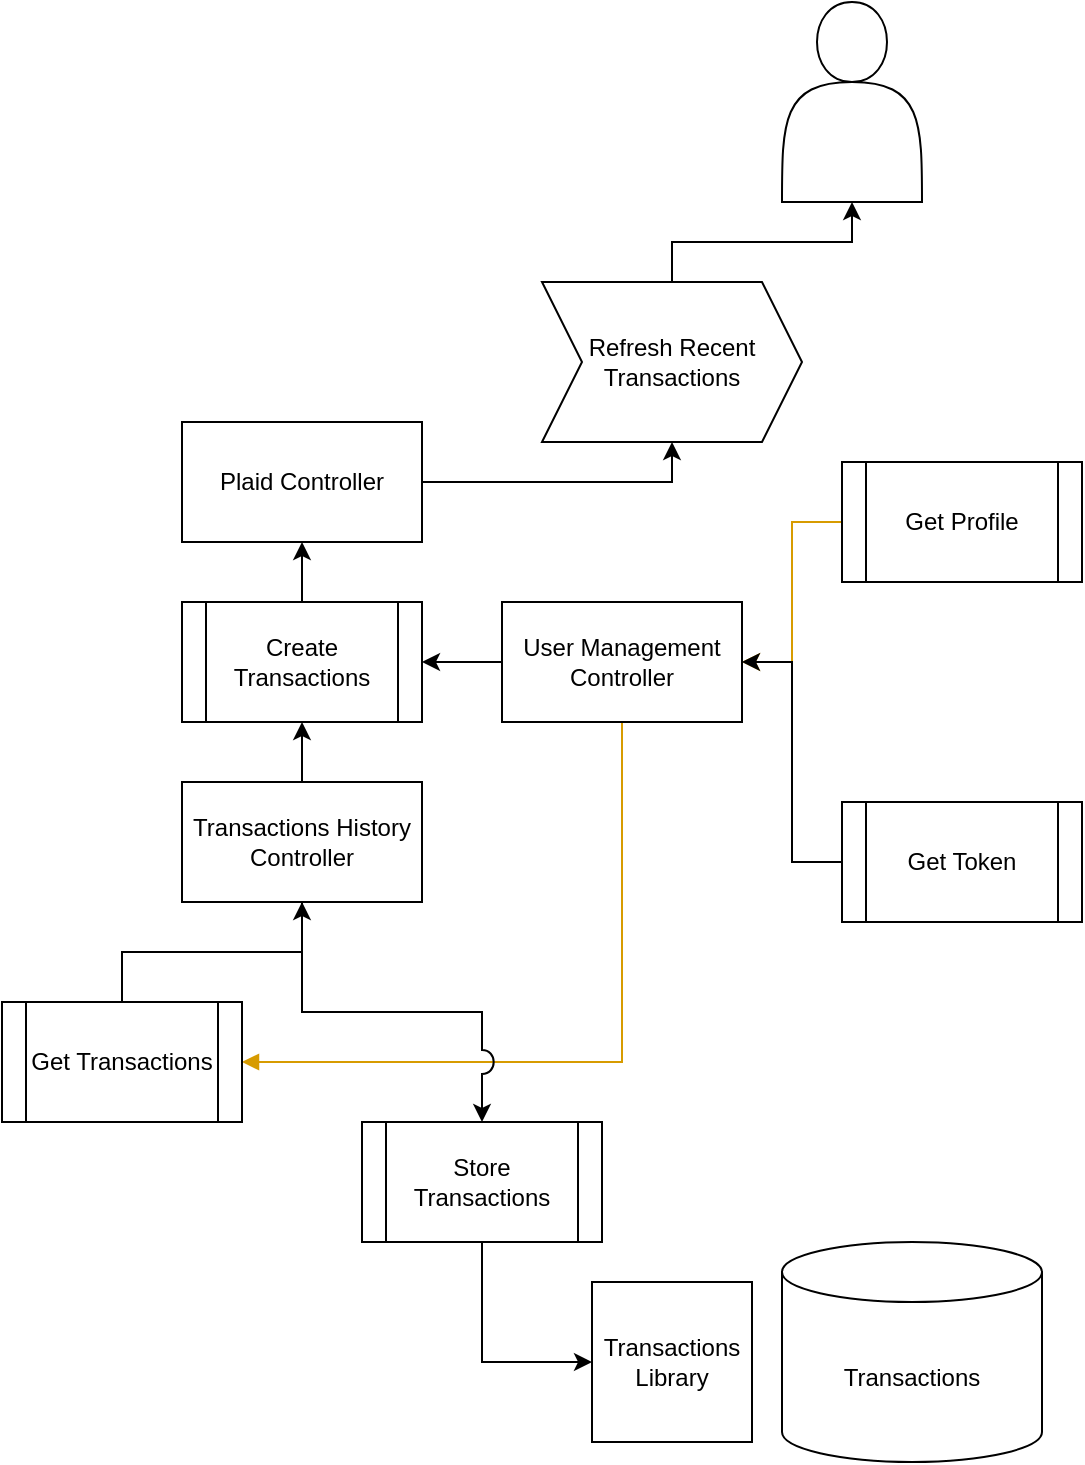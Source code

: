 <mxfile version="21.7.5" type="device">
  <diagram name="Page-1" id="t8EmRc7t5Gpv0niYXhmj">
    <mxGraphModel dx="1434" dy="844" grid="1" gridSize="10" guides="1" tooltips="1" connect="1" arrows="1" fold="1" page="1" pageScale="1" pageWidth="1500" pageHeight="1500" math="0" shadow="0">
      <root>
        <mxCell id="0" />
        <mxCell id="1" parent="0" />
        <mxCell id="BnkQIWlG_Oit-ImiSqjN-1" value="" style="shape=actor;whiteSpace=wrap;html=1;" vertex="1" parent="1">
          <mxGeometry x="410" y="10" width="70" height="100" as="geometry" />
        </mxCell>
        <mxCell id="BnkQIWlG_Oit-ImiSqjN-3" style="edgeStyle=orthogonalEdgeStyle;rounded=0;orthogonalLoop=1;jettySize=auto;html=1;entryX=0.5;entryY=1;entryDx=0;entryDy=0;" edge="1" parent="1" source="BnkQIWlG_Oit-ImiSqjN-8" target="BnkQIWlG_Oit-ImiSqjN-1">
          <mxGeometry relative="1" as="geometry" />
        </mxCell>
        <UserObject label="Plaid Controller" tooltip="Component&#xa;" id="BnkQIWlG_Oit-ImiSqjN-2">
          <mxCell style="rounded=0;whiteSpace=wrap;html=1;" vertex="1" parent="1">
            <mxGeometry x="110" y="220" width="120" height="60" as="geometry" />
          </mxCell>
        </UserObject>
        <mxCell id="BnkQIWlG_Oit-ImiSqjN-7" style="edgeStyle=orthogonalEdgeStyle;rounded=0;orthogonalLoop=1;jettySize=auto;html=1;entryX=0.5;entryY=1;entryDx=0;entryDy=0;" edge="1" parent="1" source="BnkQIWlG_Oit-ImiSqjN-4" target="BnkQIWlG_Oit-ImiSqjN-2">
          <mxGeometry relative="1" as="geometry" />
        </mxCell>
        <UserObject label="Create Transactions" tooltip="Function" id="BnkQIWlG_Oit-ImiSqjN-4">
          <mxCell style="shape=process;whiteSpace=wrap;html=1;backgroundOutline=1;" vertex="1" parent="1">
            <mxGeometry x="110" y="310" width="120" height="60" as="geometry" />
          </mxCell>
        </UserObject>
        <mxCell id="BnkQIWlG_Oit-ImiSqjN-6" style="edgeStyle=orthogonalEdgeStyle;rounded=0;orthogonalLoop=1;jettySize=auto;html=1;entryX=0.5;entryY=1;entryDx=0;entryDy=0;" edge="1" parent="1" source="BnkQIWlG_Oit-ImiSqjN-15" target="BnkQIWlG_Oit-ImiSqjN-4">
          <mxGeometry relative="1" as="geometry" />
        </mxCell>
        <mxCell id="BnkQIWlG_Oit-ImiSqjN-26" style="edgeStyle=orthogonalEdgeStyle;rounded=0;orthogonalLoop=1;jettySize=auto;html=1;jumpStyle=arc;startArrow=block;startFill=1;endArrow=none;endFill=0;fillColor=#ffe6cc;strokeColor=#d79b00;" edge="1" parent="1" source="BnkQIWlG_Oit-ImiSqjN-5" target="BnkQIWlG_Oit-ImiSqjN-17">
          <mxGeometry relative="1" as="geometry" />
        </mxCell>
        <UserObject label="Get Transactions" tooltip="Function&#xa;" id="BnkQIWlG_Oit-ImiSqjN-5">
          <mxCell style="shape=process;whiteSpace=wrap;html=1;backgroundOutline=1;" vertex="1" parent="1">
            <mxGeometry x="20" y="510" width="120" height="60" as="geometry" />
          </mxCell>
        </UserObject>
        <mxCell id="BnkQIWlG_Oit-ImiSqjN-9" value="" style="edgeStyle=orthogonalEdgeStyle;rounded=0;orthogonalLoop=1;jettySize=auto;html=1;entryX=0.5;entryY=1;entryDx=0;entryDy=0;" edge="1" parent="1" source="BnkQIWlG_Oit-ImiSqjN-2" target="BnkQIWlG_Oit-ImiSqjN-8">
          <mxGeometry relative="1" as="geometry">
            <mxPoint x="170" y="220" as="sourcePoint" />
            <mxPoint x="255" y="110" as="targetPoint" />
          </mxGeometry>
        </mxCell>
        <mxCell id="BnkQIWlG_Oit-ImiSqjN-8" value="Refresh Recent Transactions" style="shape=step;perimeter=stepPerimeter;whiteSpace=wrap;html=1;fixedSize=1;" vertex="1" parent="1">
          <mxGeometry x="290" y="150" width="130" height="80" as="geometry" />
        </mxCell>
        <mxCell id="BnkQIWlG_Oit-ImiSqjN-28" style="edgeStyle=orthogonalEdgeStyle;rounded=0;orthogonalLoop=1;jettySize=auto;html=1;entryX=1;entryY=0.5;entryDx=0;entryDy=0;fillColor=#ffe6cc;strokeColor=#d79b00;" edge="1" parent="1" source="BnkQIWlG_Oit-ImiSqjN-10" target="BnkQIWlG_Oit-ImiSqjN-17">
          <mxGeometry relative="1" as="geometry" />
        </mxCell>
        <UserObject label="Get Profile" tooltip="Function" id="BnkQIWlG_Oit-ImiSqjN-10">
          <mxCell style="shape=process;whiteSpace=wrap;html=1;backgroundOutline=1;" vertex="1" parent="1">
            <mxGeometry x="440" y="240" width="120" height="60" as="geometry" />
          </mxCell>
        </UserObject>
        <mxCell id="BnkQIWlG_Oit-ImiSqjN-13" style="edgeStyle=orthogonalEdgeStyle;rounded=0;orthogonalLoop=1;jettySize=auto;html=1;entryX=1;entryY=0.5;entryDx=0;entryDy=0;" edge="1" parent="1" source="BnkQIWlG_Oit-ImiSqjN-17" target="BnkQIWlG_Oit-ImiSqjN-4">
          <mxGeometry relative="1" as="geometry" />
        </mxCell>
        <UserObject label="Get Token" tooltip="Function" id="BnkQIWlG_Oit-ImiSqjN-12">
          <mxCell style="shape=process;whiteSpace=wrap;html=1;backgroundOutline=1;" vertex="1" parent="1">
            <mxGeometry x="440" y="410" width="120" height="60" as="geometry" />
          </mxCell>
        </UserObject>
        <mxCell id="BnkQIWlG_Oit-ImiSqjN-16" value="" style="edgeStyle=orthogonalEdgeStyle;rounded=0;orthogonalLoop=1;jettySize=auto;html=1;entryX=0.5;entryY=1;entryDx=0;entryDy=0;" edge="1" parent="1" source="BnkQIWlG_Oit-ImiSqjN-5" target="BnkQIWlG_Oit-ImiSqjN-15">
          <mxGeometry relative="1" as="geometry">
            <mxPoint x="170" y="480" as="sourcePoint" />
            <mxPoint x="170" y="390" as="targetPoint" />
          </mxGeometry>
        </mxCell>
        <mxCell id="BnkQIWlG_Oit-ImiSqjN-25" style="edgeStyle=orthogonalEdgeStyle;rounded=0;orthogonalLoop=1;jettySize=auto;html=1;entryX=0.5;entryY=0;entryDx=0;entryDy=0;jumpStyle=arc;jumpSize=12;" edge="1" parent="1" source="BnkQIWlG_Oit-ImiSqjN-15" target="BnkQIWlG_Oit-ImiSqjN-19">
          <mxGeometry relative="1" as="geometry" />
        </mxCell>
        <UserObject label="Transactions History Controller" tooltip="Component&#xa;" id="BnkQIWlG_Oit-ImiSqjN-15">
          <mxCell style="rounded=0;whiteSpace=wrap;html=1;" vertex="1" parent="1">
            <mxGeometry x="110" y="400" width="120" height="60" as="geometry" />
          </mxCell>
        </UserObject>
        <mxCell id="BnkQIWlG_Oit-ImiSqjN-18" value="" style="edgeStyle=orthogonalEdgeStyle;rounded=0;orthogonalLoop=1;jettySize=auto;html=1;entryX=1;entryY=0.5;entryDx=0;entryDy=0;" edge="1" parent="1" source="BnkQIWlG_Oit-ImiSqjN-12" target="BnkQIWlG_Oit-ImiSqjN-17">
          <mxGeometry relative="1" as="geometry">
            <mxPoint x="400" y="470" as="sourcePoint" />
            <mxPoint x="230" y="340" as="targetPoint" />
          </mxGeometry>
        </mxCell>
        <UserObject label="User Management Controller" tooltip="Component&#xa;" id="BnkQIWlG_Oit-ImiSqjN-17">
          <mxCell style="rounded=0;whiteSpace=wrap;html=1;" vertex="1" parent="1">
            <mxGeometry x="270" y="310" width="120" height="60" as="geometry" />
          </mxCell>
        </UserObject>
        <mxCell id="BnkQIWlG_Oit-ImiSqjN-22" style="edgeStyle=orthogonalEdgeStyle;rounded=0;orthogonalLoop=1;jettySize=auto;html=1;entryX=0;entryY=0.5;entryDx=0;entryDy=0;" edge="1" parent="1" source="BnkQIWlG_Oit-ImiSqjN-19" target="BnkQIWlG_Oit-ImiSqjN-24">
          <mxGeometry relative="1" as="geometry" />
        </mxCell>
        <UserObject label="Store Transactions" tooltip="Function" id="BnkQIWlG_Oit-ImiSqjN-19">
          <mxCell style="shape=process;whiteSpace=wrap;html=1;backgroundOutline=1;" vertex="1" parent="1">
            <mxGeometry x="200" y="570" width="120" height="60" as="geometry" />
          </mxCell>
        </UserObject>
        <UserObject label="Transactions" tooltip="Database" id="BnkQIWlG_Oit-ImiSqjN-21">
          <mxCell style="shape=cylinder3;whiteSpace=wrap;html=1;boundedLbl=1;backgroundOutline=1;size=15;" vertex="1" parent="1">
            <mxGeometry x="410" y="630" width="130" height="110" as="geometry" />
          </mxCell>
        </UserObject>
        <UserObject label="Transactions Library" tooltip="Abstraction" id="BnkQIWlG_Oit-ImiSqjN-24">
          <mxCell style="whiteSpace=wrap;html=1;aspect=fixed;" vertex="1" parent="1">
            <mxGeometry x="315" y="650" width="80" height="80" as="geometry" />
          </mxCell>
        </UserObject>
      </root>
    </mxGraphModel>
  </diagram>
</mxfile>

